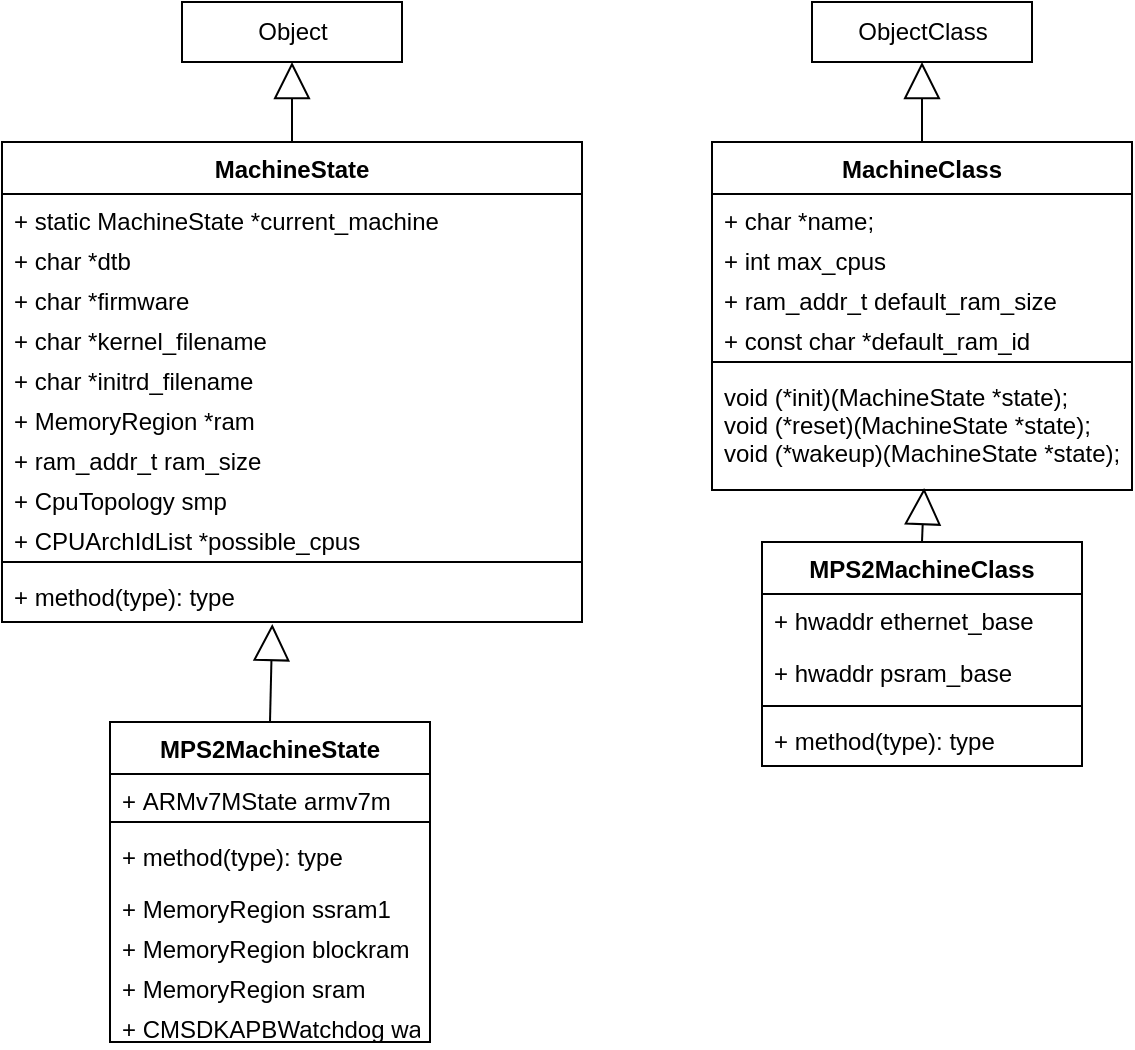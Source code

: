 <mxfile version="16.5.6" type="github">
  <diagram id="dIdX_G1KkQ3wB-MaZZmV" name="Page-1">
    <mxGraphModel dx="1422" dy="849" grid="1" gridSize="10" guides="1" tooltips="1" connect="1" arrows="1" fold="1" page="1" pageScale="1" pageWidth="827" pageHeight="1169" math="0" shadow="0">
      <root>
        <mxCell id="0" />
        <mxCell id="1" parent="0" />
        <mxCell id="NsStf1FApIUiPz_v59kX-1" value="MachineState" style="swimlane;fontStyle=1;align=center;verticalAlign=top;childLayout=stackLayout;horizontal=1;startSize=26;horizontalStack=0;resizeParent=1;resizeParentMax=0;resizeLast=0;collapsible=1;marginBottom=0;" parent="1" vertex="1">
          <mxGeometry x="280" y="140" width="290" height="240" as="geometry" />
        </mxCell>
        <mxCell id="NsStf1FApIUiPz_v59kX-2" value="+ static MachineState *current_machine" style="text;strokeColor=none;fillColor=none;align=left;verticalAlign=top;spacingLeft=4;spacingRight=4;overflow=hidden;rotatable=0;points=[[0,0.5],[1,0.5]];portConstraint=eastwest;" parent="NsStf1FApIUiPz_v59kX-1" vertex="1">
          <mxGeometry y="26" width="290" height="20" as="geometry" />
        </mxCell>
        <mxCell id="NsStf1FApIUiPz_v59kX-18" value="+ char *dtb" style="text;strokeColor=none;fillColor=none;align=left;verticalAlign=top;spacingLeft=4;spacingRight=4;overflow=hidden;rotatable=0;points=[[0,0.5],[1,0.5]];portConstraint=eastwest;" parent="NsStf1FApIUiPz_v59kX-1" vertex="1">
          <mxGeometry y="46" width="290" height="20" as="geometry" />
        </mxCell>
        <mxCell id="NsStf1FApIUiPz_v59kX-19" value="+ char *firmware" style="text;strokeColor=none;fillColor=none;align=left;verticalAlign=top;spacingLeft=4;spacingRight=4;overflow=hidden;rotatable=0;points=[[0,0.5],[1,0.5]];portConstraint=eastwest;" parent="NsStf1FApIUiPz_v59kX-1" vertex="1">
          <mxGeometry y="66" width="290" height="20" as="geometry" />
        </mxCell>
        <mxCell id="NsStf1FApIUiPz_v59kX-20" value="+ char *kernel_filename" style="text;strokeColor=none;fillColor=none;align=left;verticalAlign=top;spacingLeft=4;spacingRight=4;overflow=hidden;rotatable=0;points=[[0,0.5],[1,0.5]];portConstraint=eastwest;" parent="NsStf1FApIUiPz_v59kX-1" vertex="1">
          <mxGeometry y="86" width="290" height="20" as="geometry" />
        </mxCell>
        <mxCell id="NsStf1FApIUiPz_v59kX-21" value="+ char *initrd_filename" style="text;strokeColor=none;fillColor=none;align=left;verticalAlign=top;spacingLeft=4;spacingRight=4;overflow=hidden;rotatable=0;points=[[0,0.5],[1,0.5]];portConstraint=eastwest;" parent="NsStf1FApIUiPz_v59kX-1" vertex="1">
          <mxGeometry y="106" width="290" height="20" as="geometry" />
        </mxCell>
        <mxCell id="NsStf1FApIUiPz_v59kX-9" value="+ MemoryRegion *ram" style="text;strokeColor=none;fillColor=none;align=left;verticalAlign=top;spacingLeft=4;spacingRight=4;overflow=hidden;rotatable=0;points=[[0,0.5],[1,0.5]];portConstraint=eastwest;" parent="NsStf1FApIUiPz_v59kX-1" vertex="1">
          <mxGeometry y="126" width="290" height="20" as="geometry" />
        </mxCell>
        <mxCell id="NsStf1FApIUiPz_v59kX-15" value="+ ram_addr_t ram_size" style="text;strokeColor=none;fillColor=none;align=left;verticalAlign=top;spacingLeft=4;spacingRight=4;overflow=hidden;rotatable=0;points=[[0,0.5],[1,0.5]];portConstraint=eastwest;" parent="NsStf1FApIUiPz_v59kX-1" vertex="1">
          <mxGeometry y="146" width="290" height="20" as="geometry" />
        </mxCell>
        <mxCell id="NsStf1FApIUiPz_v59kX-16" value="+ CpuTopology smp" style="text;strokeColor=none;fillColor=none;align=left;verticalAlign=top;spacingLeft=4;spacingRight=4;overflow=hidden;rotatable=0;points=[[0,0.5],[1,0.5]];portConstraint=eastwest;" parent="NsStf1FApIUiPz_v59kX-1" vertex="1">
          <mxGeometry y="166" width="290" height="20" as="geometry" />
        </mxCell>
        <mxCell id="NsStf1FApIUiPz_v59kX-17" value="+ CPUArchIdList *possible_cpus" style="text;strokeColor=none;fillColor=none;align=left;verticalAlign=top;spacingLeft=4;spacingRight=4;overflow=hidden;rotatable=0;points=[[0,0.5],[1,0.5]];portConstraint=eastwest;" parent="NsStf1FApIUiPz_v59kX-1" vertex="1">
          <mxGeometry y="186" width="290" height="20" as="geometry" />
        </mxCell>
        <mxCell id="NsStf1FApIUiPz_v59kX-3" value="" style="line;strokeWidth=1;fillColor=none;align=left;verticalAlign=middle;spacingTop=-1;spacingLeft=3;spacingRight=3;rotatable=0;labelPosition=right;points=[];portConstraint=eastwest;" parent="NsStf1FApIUiPz_v59kX-1" vertex="1">
          <mxGeometry y="206" width="290" height="8" as="geometry" />
        </mxCell>
        <mxCell id="NsStf1FApIUiPz_v59kX-4" value="+ method(type): type" style="text;strokeColor=none;fillColor=none;align=left;verticalAlign=top;spacingLeft=4;spacingRight=4;overflow=hidden;rotatable=0;points=[[0,0.5],[1,0.5]];portConstraint=eastwest;" parent="NsStf1FApIUiPz_v59kX-1" vertex="1">
          <mxGeometry y="214" width="290" height="26" as="geometry" />
        </mxCell>
        <mxCell id="NsStf1FApIUiPz_v59kX-7" value="Object" style="html=1;" parent="1" vertex="1">
          <mxGeometry x="370" y="70" width="110" height="30" as="geometry" />
        </mxCell>
        <mxCell id="NsStf1FApIUiPz_v59kX-8" value="" style="endArrow=block;endSize=16;endFill=0;html=1;rounded=0;exitX=0.5;exitY=0;exitDx=0;exitDy=0;" parent="1" source="NsStf1FApIUiPz_v59kX-1" target="NsStf1FApIUiPz_v59kX-7" edge="1">
          <mxGeometry width="160" relative="1" as="geometry">
            <mxPoint x="350" y="390" as="sourcePoint" />
            <mxPoint x="510" y="390" as="targetPoint" />
          </mxGeometry>
        </mxCell>
        <mxCell id="EstjiU5TqL2gn_dXMW3X-1" value="MachineClass" style="swimlane;fontStyle=1;align=center;verticalAlign=top;childLayout=stackLayout;horizontal=1;startSize=26;horizontalStack=0;resizeParent=1;resizeParentMax=0;resizeLast=0;collapsible=1;marginBottom=0;" vertex="1" parent="1">
          <mxGeometry x="635" y="140" width="210" height="174" as="geometry" />
        </mxCell>
        <mxCell id="EstjiU5TqL2gn_dXMW3X-2" value="+ char *name;" style="text;strokeColor=none;fillColor=none;align=left;verticalAlign=top;spacingLeft=4;spacingRight=4;overflow=hidden;rotatable=0;points=[[0,0.5],[1,0.5]];portConstraint=eastwest;" vertex="1" parent="EstjiU5TqL2gn_dXMW3X-1">
          <mxGeometry y="26" width="210" height="20" as="geometry" />
        </mxCell>
        <mxCell id="EstjiU5TqL2gn_dXMW3X-21" value="+ int max_cpus" style="text;strokeColor=none;fillColor=none;align=left;verticalAlign=top;spacingLeft=4;spacingRight=4;overflow=hidden;rotatable=0;points=[[0,0.5],[1,0.5]];portConstraint=eastwest;" vertex="1" parent="EstjiU5TqL2gn_dXMW3X-1">
          <mxGeometry y="46" width="210" height="20" as="geometry" />
        </mxCell>
        <mxCell id="EstjiU5TqL2gn_dXMW3X-22" value="+ ram_addr_t default_ram_size" style="text;strokeColor=none;fillColor=none;align=left;verticalAlign=top;spacingLeft=4;spacingRight=4;overflow=hidden;rotatable=0;points=[[0,0.5],[1,0.5]];portConstraint=eastwest;" vertex="1" parent="EstjiU5TqL2gn_dXMW3X-1">
          <mxGeometry y="66" width="210" height="20" as="geometry" />
        </mxCell>
        <mxCell id="EstjiU5TqL2gn_dXMW3X-23" value="+ const char *default_ram_id" style="text;strokeColor=none;fillColor=none;align=left;verticalAlign=top;spacingLeft=4;spacingRight=4;overflow=hidden;rotatable=0;points=[[0,0.5],[1,0.5]];portConstraint=eastwest;" vertex="1" parent="EstjiU5TqL2gn_dXMW3X-1">
          <mxGeometry y="86" width="210" height="20" as="geometry" />
        </mxCell>
        <mxCell id="EstjiU5TqL2gn_dXMW3X-3" value="" style="line;strokeWidth=1;fillColor=none;align=left;verticalAlign=middle;spacingTop=-1;spacingLeft=3;spacingRight=3;rotatable=0;labelPosition=right;points=[];portConstraint=eastwest;" vertex="1" parent="EstjiU5TqL2gn_dXMW3X-1">
          <mxGeometry y="106" width="210" height="8" as="geometry" />
        </mxCell>
        <mxCell id="EstjiU5TqL2gn_dXMW3X-4" value="void (*init)(MachineState *state);&#xa;void (*reset)(MachineState *state);&#xa;void (*wakeup)(MachineState *state);" style="text;strokeColor=none;fillColor=none;align=left;verticalAlign=top;spacingLeft=4;spacingRight=4;overflow=hidden;rotatable=0;points=[[0,0.5],[1,0.5]];portConstraint=eastwest;" vertex="1" parent="EstjiU5TqL2gn_dXMW3X-1">
          <mxGeometry y="114" width="210" height="60" as="geometry" />
        </mxCell>
        <mxCell id="EstjiU5TqL2gn_dXMW3X-5" value="ObjectClass" style="html=1;" vertex="1" parent="1">
          <mxGeometry x="685" y="70" width="110" height="30" as="geometry" />
        </mxCell>
        <mxCell id="EstjiU5TqL2gn_dXMW3X-6" value="" style="endArrow=block;endSize=16;endFill=0;html=1;rounded=0;exitX=0.5;exitY=0;exitDx=0;exitDy=0;entryX=0.5;entryY=1;entryDx=0;entryDy=0;" edge="1" parent="1" source="EstjiU5TqL2gn_dXMW3X-1" target="EstjiU5TqL2gn_dXMW3X-5">
          <mxGeometry width="160" relative="1" as="geometry">
            <mxPoint x="435" y="180" as="sourcePoint" />
            <mxPoint x="451.471" y="110" as="targetPoint" />
          </mxGeometry>
        </mxCell>
        <mxCell id="EstjiU5TqL2gn_dXMW3X-7" value="MPS2MachineState" style="swimlane;fontStyle=1;align=center;verticalAlign=top;childLayout=stackLayout;horizontal=1;startSize=26;horizontalStack=0;resizeParent=1;resizeParentMax=0;resizeLast=0;collapsible=1;marginBottom=0;" vertex="1" parent="1">
          <mxGeometry x="334" y="430" width="160" height="160" as="geometry" />
        </mxCell>
        <mxCell id="EstjiU5TqL2gn_dXMW3X-8" value="+ ARMv7MState armv7m" style="text;strokeColor=none;fillColor=none;align=left;verticalAlign=top;spacingLeft=4;spacingRight=4;overflow=hidden;rotatable=0;points=[[0,0.5],[1,0.5]];portConstraint=eastwest;" vertex="1" parent="EstjiU5TqL2gn_dXMW3X-7">
          <mxGeometry y="26" width="160" height="20" as="geometry" />
        </mxCell>
        <mxCell id="EstjiU5TqL2gn_dXMW3X-9" value="" style="line;strokeWidth=1;fillColor=none;align=left;verticalAlign=middle;spacingTop=-1;spacingLeft=3;spacingRight=3;rotatable=0;labelPosition=right;points=[];portConstraint=eastwest;" vertex="1" parent="EstjiU5TqL2gn_dXMW3X-7">
          <mxGeometry y="46" width="160" height="8" as="geometry" />
        </mxCell>
        <mxCell id="EstjiU5TqL2gn_dXMW3X-10" value="+ method(type): type" style="text;strokeColor=none;fillColor=none;align=left;verticalAlign=top;spacingLeft=4;spacingRight=4;overflow=hidden;rotatable=0;points=[[0,0.5],[1,0.5]];portConstraint=eastwest;" vertex="1" parent="EstjiU5TqL2gn_dXMW3X-7">
          <mxGeometry y="54" width="160" height="26" as="geometry" />
        </mxCell>
        <mxCell id="EstjiU5TqL2gn_dXMW3X-26" value="+ MemoryRegion ssram1" style="text;strokeColor=none;fillColor=none;align=left;verticalAlign=top;spacingLeft=4;spacingRight=4;overflow=hidden;rotatable=0;points=[[0,0.5],[1,0.5]];portConstraint=eastwest;" vertex="1" parent="EstjiU5TqL2gn_dXMW3X-7">
          <mxGeometry y="80" width="160" height="20" as="geometry" />
        </mxCell>
        <mxCell id="EstjiU5TqL2gn_dXMW3X-27" value="+ MemoryRegion blockram" style="text;strokeColor=none;fillColor=none;align=left;verticalAlign=top;spacingLeft=4;spacingRight=4;overflow=hidden;rotatable=0;points=[[0,0.5],[1,0.5]];portConstraint=eastwest;" vertex="1" parent="EstjiU5TqL2gn_dXMW3X-7">
          <mxGeometry y="100" width="160" height="20" as="geometry" />
        </mxCell>
        <mxCell id="EstjiU5TqL2gn_dXMW3X-28" value="+ MemoryRegion sram" style="text;strokeColor=none;fillColor=none;align=left;verticalAlign=top;spacingLeft=4;spacingRight=4;overflow=hidden;rotatable=0;points=[[0,0.5],[1,0.5]];portConstraint=eastwest;" vertex="1" parent="EstjiU5TqL2gn_dXMW3X-7">
          <mxGeometry y="120" width="160" height="20" as="geometry" />
        </mxCell>
        <mxCell id="EstjiU5TqL2gn_dXMW3X-29" value="+ CMSDKAPBWatchdog watchdog" style="text;strokeColor=none;fillColor=none;align=left;verticalAlign=top;spacingLeft=4;spacingRight=4;overflow=hidden;rotatable=0;points=[[0,0.5],[1,0.5]];portConstraint=eastwest;" vertex="1" parent="EstjiU5TqL2gn_dXMW3X-7">
          <mxGeometry y="140" width="160" height="20" as="geometry" />
        </mxCell>
        <mxCell id="EstjiU5TqL2gn_dXMW3X-11" value="MPS2MachineClass" style="swimlane;fontStyle=1;align=center;verticalAlign=top;childLayout=stackLayout;horizontal=1;startSize=26;horizontalStack=0;resizeParent=1;resizeParentMax=0;resizeLast=0;collapsible=1;marginBottom=0;" vertex="1" parent="1">
          <mxGeometry x="660" y="340" width="160" height="112" as="geometry" />
        </mxCell>
        <mxCell id="EstjiU5TqL2gn_dXMW3X-12" value="+ hwaddr ethernet_base" style="text;strokeColor=none;fillColor=none;align=left;verticalAlign=top;spacingLeft=4;spacingRight=4;overflow=hidden;rotatable=0;points=[[0,0.5],[1,0.5]];portConstraint=eastwest;" vertex="1" parent="EstjiU5TqL2gn_dXMW3X-11">
          <mxGeometry y="26" width="160" height="26" as="geometry" />
        </mxCell>
        <mxCell id="EstjiU5TqL2gn_dXMW3X-24" value="+ hwaddr psram_base" style="text;strokeColor=none;fillColor=none;align=left;verticalAlign=top;spacingLeft=4;spacingRight=4;overflow=hidden;rotatable=0;points=[[0,0.5],[1,0.5]];portConstraint=eastwest;" vertex="1" parent="EstjiU5TqL2gn_dXMW3X-11">
          <mxGeometry y="52" width="160" height="26" as="geometry" />
        </mxCell>
        <mxCell id="EstjiU5TqL2gn_dXMW3X-13" value="" style="line;strokeWidth=1;fillColor=none;align=left;verticalAlign=middle;spacingTop=-1;spacingLeft=3;spacingRight=3;rotatable=0;labelPosition=right;points=[];portConstraint=eastwest;" vertex="1" parent="EstjiU5TqL2gn_dXMW3X-11">
          <mxGeometry y="78" width="160" height="8" as="geometry" />
        </mxCell>
        <mxCell id="EstjiU5TqL2gn_dXMW3X-14" value="+ method(type): type" style="text;strokeColor=none;fillColor=none;align=left;verticalAlign=top;spacingLeft=4;spacingRight=4;overflow=hidden;rotatable=0;points=[[0,0.5],[1,0.5]];portConstraint=eastwest;" vertex="1" parent="EstjiU5TqL2gn_dXMW3X-11">
          <mxGeometry y="86" width="160" height="26" as="geometry" />
        </mxCell>
        <mxCell id="EstjiU5TqL2gn_dXMW3X-15" value="" style="endArrow=block;endSize=16;endFill=0;html=1;rounded=0;exitX=0.5;exitY=0;exitDx=0;exitDy=0;entryX=0.505;entryY=0.983;entryDx=0;entryDy=0;entryPerimeter=0;" edge="1" parent="1" source="EstjiU5TqL2gn_dXMW3X-11" target="EstjiU5TqL2gn_dXMW3X-4">
          <mxGeometry width="160" relative="1" as="geometry">
            <mxPoint x="750" y="150" as="sourcePoint" />
            <mxPoint x="750" y="110" as="targetPoint" />
          </mxGeometry>
        </mxCell>
        <mxCell id="EstjiU5TqL2gn_dXMW3X-16" value="" style="endArrow=block;endSize=16;endFill=0;html=1;rounded=0;exitX=0.5;exitY=0;exitDx=0;exitDy=0;entryX=0.466;entryY=1.038;entryDx=0;entryDy=0;entryPerimeter=0;" edge="1" parent="1" source="EstjiU5TqL2gn_dXMW3X-7" target="NsStf1FApIUiPz_v59kX-4">
          <mxGeometry width="160" relative="1" as="geometry">
            <mxPoint x="750" y="350" as="sourcePoint" />
            <mxPoint x="751.05" y="268.98" as="targetPoint" />
          </mxGeometry>
        </mxCell>
      </root>
    </mxGraphModel>
  </diagram>
</mxfile>
